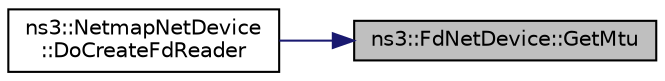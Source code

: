 digraph "ns3::FdNetDevice::GetMtu"
{
 // LATEX_PDF_SIZE
  edge [fontname="Helvetica",fontsize="10",labelfontname="Helvetica",labelfontsize="10"];
  node [fontname="Helvetica",fontsize="10",shape=record];
  rankdir="RL";
  Node1 [label="ns3::FdNetDevice::GetMtu",height=0.2,width=0.4,color="black", fillcolor="grey75", style="filled", fontcolor="black",tooltip=" "];
  Node1 -> Node2 [dir="back",color="midnightblue",fontsize="10",style="solid",fontname="Helvetica"];
  Node2 [label="ns3::NetmapNetDevice\l::DoCreateFdReader",height=0.2,width=0.4,color="black", fillcolor="white", style="filled",URL="$classns3_1_1_netmap_net_device.html#ae016019e340c2803bb68bf4b192780fc",tooltip="Create the FdReader object."];
}
